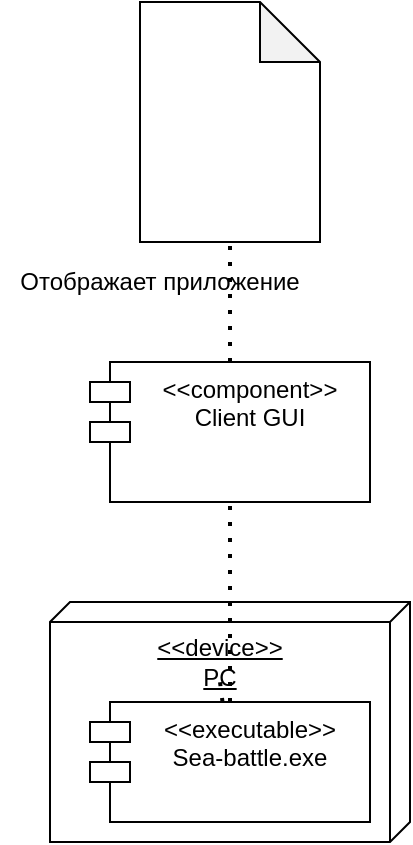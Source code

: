 <mxfile version="14.0.1" type="device"><diagram id="nmDuXjiVU0Oyr5c542Kv" name="Page-1"><mxGraphModel dx="1102" dy="652" grid="1" gridSize="10" guides="1" tooltips="1" connect="1" arrows="1" fold="1" page="1" pageScale="1" pageWidth="827" pageHeight="1169" math="0" shadow="0"><root><mxCell id="0"/><mxCell id="1" parent="0"/><mxCell id="sZlwH80kqK99ntGDbuo4-1" value="" style="shape=note;whiteSpace=wrap;html=1;backgroundOutline=1;darkOpacity=0.05;" vertex="1" parent="1"><mxGeometry x="315" y="50" width="90" height="120" as="geometry"/></mxCell><mxCell id="sZlwH80kqK99ntGDbuo4-2" value="&lt;&lt;component&gt;&gt;&#10;Client GUI" style="shape=module;align=left;spacingLeft=20;align=center;verticalAlign=top;" vertex="1" parent="1"><mxGeometry x="290" y="230" width="140" height="70" as="geometry"/></mxCell><mxCell id="sZlwH80kqK99ntGDbuo4-3" value="" style="verticalAlign=top;align=left;spacingTop=8;spacingLeft=2;spacingRight=12;shape=cube;size=10;direction=south;fontStyle=4;html=1;" vertex="1" parent="1"><mxGeometry x="270" y="350" width="180" height="120" as="geometry"/></mxCell><mxCell id="sZlwH80kqK99ntGDbuo4-4" value="&lt;&lt;executable&gt;&gt;&#10;Sea-battle.exe" style="shape=module;align=left;spacingLeft=20;align=center;verticalAlign=top;" vertex="1" parent="1"><mxGeometry x="290" y="400" width="140" height="60" as="geometry"/></mxCell><mxCell id="sZlwH80kqK99ntGDbuo4-5" value="" style="endArrow=none;dashed=1;html=1;dashPattern=1 3;strokeWidth=2;entryX=0.5;entryY=1;entryDx=0;entryDy=0;entryPerimeter=0;exitX=0.5;exitY=0;exitDx=0;exitDy=0;" edge="1" parent="1" source="sZlwH80kqK99ntGDbuo4-2" target="sZlwH80kqK99ntGDbuo4-1"><mxGeometry width="50" height="50" relative="1" as="geometry"><mxPoint x="390" y="260" as="sourcePoint"/><mxPoint x="440" y="210" as="targetPoint"/></mxGeometry></mxCell><mxCell id="sZlwH80kqK99ntGDbuo4-6" value="" style="endArrow=none;dashed=1;html=1;dashPattern=1 3;strokeWidth=2;entryX=0.5;entryY=1;entryDx=0;entryDy=0;" edge="1" parent="1" target="sZlwH80kqK99ntGDbuo4-2"><mxGeometry width="50" height="50" relative="1" as="geometry"><mxPoint x="360" y="400" as="sourcePoint"/><mxPoint x="370" y="170" as="targetPoint"/></mxGeometry></mxCell><mxCell id="sZlwH80kqK99ntGDbuo4-7" value="&lt;u&gt;&amp;lt;&amp;lt;device&amp;gt;&amp;gt;&lt;br&gt;PC&lt;/u&gt;" style="text;html=1;strokeColor=none;fillColor=none;align=center;verticalAlign=middle;whiteSpace=wrap;rounded=0;" vertex="1" parent="1"><mxGeometry x="330" y="370" width="50" height="20" as="geometry"/></mxCell><mxCell id="sZlwH80kqK99ntGDbuo4-8" value="" style="endArrow=none;dashed=1;html=1;dashPattern=1 3;strokeWidth=2;entryX=0.5;entryY=1;entryDx=0;entryDy=0;" edge="1" parent="1" source="sZlwH80kqK99ntGDbuo4-4" target="sZlwH80kqK99ntGDbuo4-7"><mxGeometry width="50" height="50" relative="1" as="geometry"><mxPoint x="360" y="400" as="sourcePoint"/><mxPoint x="360" y="300" as="targetPoint"/></mxGeometry></mxCell><mxCell id="sZlwH80kqK99ntGDbuo4-9" value="Отображает приложение" style="text;html=1;strokeColor=none;fillColor=none;align=center;verticalAlign=middle;whiteSpace=wrap;rounded=0;" vertex="1" parent="1"><mxGeometry x="245" y="180" width="160" height="20" as="geometry"/></mxCell></root></mxGraphModel></diagram></mxfile>